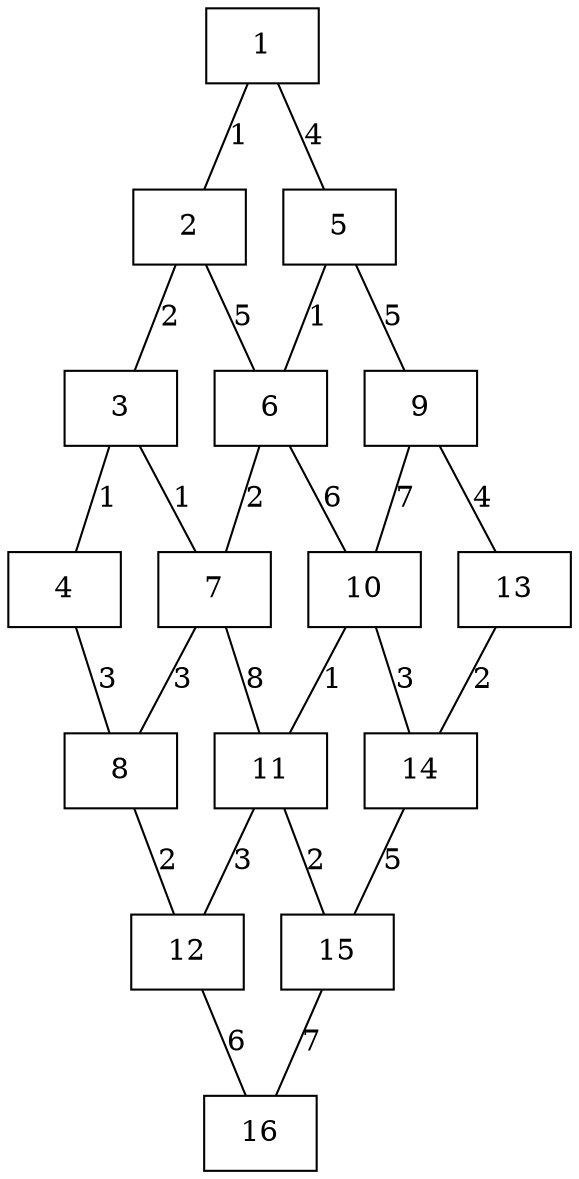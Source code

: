 graph Test {

	/*compound=true*/
	node [shape=box]
	edge [len=2]
	overlap=false

	1 -- 2	[label=1,throughput=16,latency=4,delay=3,bandwidth = 10];
	1 -- 5	[label=4,throughput=12,latency=3,delay=2,bandwidth = 20];
	2 -- 3	[label=2,throughput=10,latency=2,delay=4,bandwidth = 20];
	2 -- 6	[label=5,throughput=9,latency=5,delay=1,bandwidth = 20];
	3 -- 4	[label=1,throughput=11,latency=6,delay=2,bandwidth = 20];
	3 -- 7	[label=1,throughput=14,latency=8,delay=3,bandwidth = 20];
	4 -- 8	[label=3,throughput=16,latency=9,delay=2,bandwidth = 20];
	5 -- 6	[label=1,throughput=17,latency=3,delay=1,bandwidth = 20];
	5 -- 9	[label=5,throughput=20,latency=10,delay=5,bandwidth = 10];
	6 -- 7	[label=2,throughput=30,latency=3,delay=4,bandwidth = 20];
	6 -- 10	[label=6,throughput=15,latency=1,delay=2,bandwidth = 20];
	7 -- 8	[label=3,throughput=15,latency=2,delay=3,bandwidth = 20];
	7 -- 11	[label=8,throughput=18,latency=4,delay=1,bandwidth = 20];
	8 -- 12	[label=2,throughput=19,latency=5,delay=4,bandwidth = 10];
	9 -- 10	[label=7,throughput=17,latency=8,delay=1,bandwidth = 20];
	9 -- 13	[label=4,throughput=22,latency=8,delay=2,bandwidth = 10];
	10 -- 11[label=1,throughput=23,latency=9,delay=2,bandwidth = 20];
	10 -- 14[label=3,throughput=31,latency=3,delay=3,bandwidth = 20];
	11 -- 12[label=3,throughput=36,latency=2,delay=5,bandwidth = 20];
	11 -- 15[label=2,throughput=22,latency=5,delay=1,bandwidth = 10];
	12 -- 16[label=6,throughput=12,latency=9,delay=4,bandwidth = 20];
	13 -- 14[label=2,throughput=27,latency=10,delay=2,bandwidth = 20];
	14 -- 15[label=5,throughput=26,latency=1,delay=1,bandwidth = 20];
	15 -- 16[label=7,throughput=14,latency=1,delay=3,bandwidth = 20];
}
